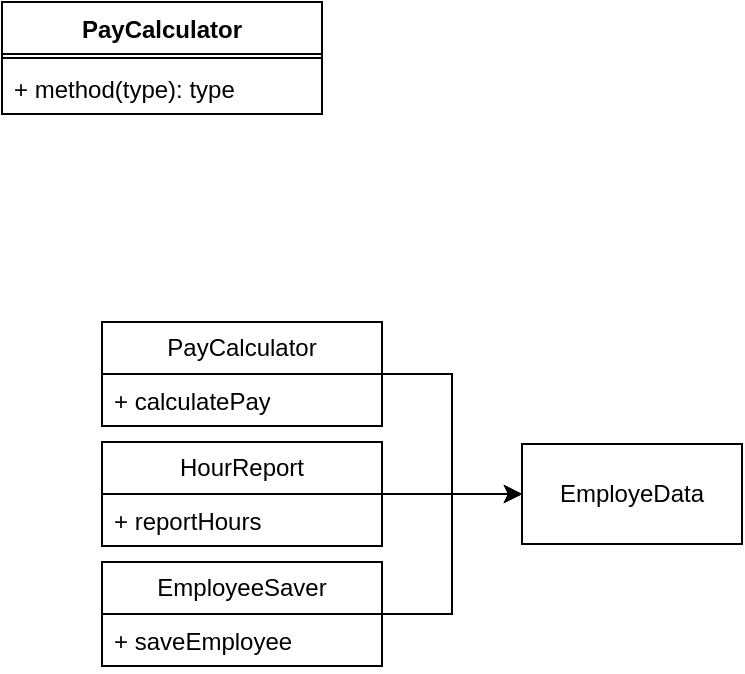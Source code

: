 <mxfile version="22.1.3" type="github">
  <diagram name="第 1 页" id="ZTxLwQjS0AlqHlBGh8bH">
    <mxGraphModel dx="775" dy="427" grid="1" gridSize="10" guides="1" tooltips="1" connect="1" arrows="1" fold="1" page="1" pageScale="1" pageWidth="827" pageHeight="1169" math="0" shadow="0">
      <root>
        <mxCell id="0" />
        <mxCell id="1" parent="0" />
        <mxCell id="6KBEkPDMhrmqV80OQAcQ-1" value="PayCalculator" style="swimlane;fontStyle=1;align=center;verticalAlign=top;childLayout=stackLayout;horizontal=1;startSize=26;horizontalStack=0;resizeParent=1;resizeParentMax=0;resizeLast=0;collapsible=1;marginBottom=0;whiteSpace=wrap;html=1;" vertex="1" parent="1">
          <mxGeometry x="120" y="160" width="160" height="56" as="geometry" />
        </mxCell>
        <mxCell id="6KBEkPDMhrmqV80OQAcQ-3" value="" style="line;strokeWidth=1;fillColor=none;align=left;verticalAlign=middle;spacingTop=-1;spacingLeft=3;spacingRight=3;rotatable=0;labelPosition=right;points=[];portConstraint=eastwest;strokeColor=inherit;" vertex="1" parent="6KBEkPDMhrmqV80OQAcQ-1">
          <mxGeometry y="26" width="160" height="4" as="geometry" />
        </mxCell>
        <mxCell id="6KBEkPDMhrmqV80OQAcQ-4" value="+ method(type): type" style="text;strokeColor=none;fillColor=none;align=left;verticalAlign=top;spacingLeft=4;spacingRight=4;overflow=hidden;rotatable=0;points=[[0,0.5],[1,0.5]];portConstraint=eastwest;whiteSpace=wrap;html=1;" vertex="1" parent="6KBEkPDMhrmqV80OQAcQ-1">
          <mxGeometry y="30" width="160" height="26" as="geometry" />
        </mxCell>
        <mxCell id="6KBEkPDMhrmqV80OQAcQ-15" style="edgeStyle=orthogonalEdgeStyle;rounded=0;orthogonalLoop=1;jettySize=auto;html=1;exitX=1;exitY=0.5;exitDx=0;exitDy=0;entryX=0;entryY=0.5;entryDx=0;entryDy=0;" edge="1" parent="1" source="6KBEkPDMhrmqV80OQAcQ-5" target="6KBEkPDMhrmqV80OQAcQ-14">
          <mxGeometry relative="1" as="geometry" />
        </mxCell>
        <mxCell id="6KBEkPDMhrmqV80OQAcQ-5" value="PayCalculator" style="swimlane;fontStyle=0;childLayout=stackLayout;horizontal=1;startSize=26;fillColor=none;horizontalStack=0;resizeParent=1;resizeParentMax=0;resizeLast=0;collapsible=1;marginBottom=0;whiteSpace=wrap;html=1;" vertex="1" parent="1">
          <mxGeometry x="170" y="320" width="140" height="52" as="geometry" />
        </mxCell>
        <mxCell id="6KBEkPDMhrmqV80OQAcQ-6" value="+ calculatePay" style="text;strokeColor=none;fillColor=none;align=left;verticalAlign=top;spacingLeft=4;spacingRight=4;overflow=hidden;rotatable=0;points=[[0,0.5],[1,0.5]];portConstraint=eastwest;whiteSpace=wrap;html=1;" vertex="1" parent="6KBEkPDMhrmqV80OQAcQ-5">
          <mxGeometry y="26" width="140" height="26" as="geometry" />
        </mxCell>
        <mxCell id="6KBEkPDMhrmqV80OQAcQ-16" style="edgeStyle=orthogonalEdgeStyle;rounded=0;orthogonalLoop=1;jettySize=auto;html=1;exitX=1;exitY=0.5;exitDx=0;exitDy=0;entryX=0;entryY=0.5;entryDx=0;entryDy=0;" edge="1" parent="1" source="6KBEkPDMhrmqV80OQAcQ-10" target="6KBEkPDMhrmqV80OQAcQ-14">
          <mxGeometry relative="1" as="geometry" />
        </mxCell>
        <mxCell id="6KBEkPDMhrmqV80OQAcQ-10" value="HourReport" style="swimlane;fontStyle=0;childLayout=stackLayout;horizontal=1;startSize=26;fillColor=none;horizontalStack=0;resizeParent=1;resizeParentMax=0;resizeLast=0;collapsible=1;marginBottom=0;whiteSpace=wrap;html=1;" vertex="1" parent="1">
          <mxGeometry x="170" y="380" width="140" height="52" as="geometry" />
        </mxCell>
        <mxCell id="6KBEkPDMhrmqV80OQAcQ-11" value="+ reportHours" style="text;strokeColor=none;fillColor=none;align=left;verticalAlign=top;spacingLeft=4;spacingRight=4;overflow=hidden;rotatable=0;points=[[0,0.5],[1,0.5]];portConstraint=eastwest;whiteSpace=wrap;html=1;" vertex="1" parent="6KBEkPDMhrmqV80OQAcQ-10">
          <mxGeometry y="26" width="140" height="26" as="geometry" />
        </mxCell>
        <mxCell id="6KBEkPDMhrmqV80OQAcQ-17" style="edgeStyle=orthogonalEdgeStyle;rounded=0;orthogonalLoop=1;jettySize=auto;html=1;exitX=1;exitY=0.5;exitDx=0;exitDy=0;entryX=0;entryY=0.5;entryDx=0;entryDy=0;" edge="1" parent="1" source="6KBEkPDMhrmqV80OQAcQ-12" target="6KBEkPDMhrmqV80OQAcQ-14">
          <mxGeometry relative="1" as="geometry" />
        </mxCell>
        <mxCell id="6KBEkPDMhrmqV80OQAcQ-12" value="EmployeeSaver" style="swimlane;fontStyle=0;childLayout=stackLayout;horizontal=1;startSize=26;fillColor=none;horizontalStack=0;resizeParent=1;resizeParentMax=0;resizeLast=0;collapsible=1;marginBottom=0;whiteSpace=wrap;html=1;" vertex="1" parent="1">
          <mxGeometry x="170" y="440" width="140" height="52" as="geometry" />
        </mxCell>
        <mxCell id="6KBEkPDMhrmqV80OQAcQ-13" value="+ saveEmployee" style="text;strokeColor=none;fillColor=none;align=left;verticalAlign=top;spacingLeft=4;spacingRight=4;overflow=hidden;rotatable=0;points=[[0,0.5],[1,0.5]];portConstraint=eastwest;whiteSpace=wrap;html=1;" vertex="1" parent="6KBEkPDMhrmqV80OQAcQ-12">
          <mxGeometry y="26" width="140" height="26" as="geometry" />
        </mxCell>
        <mxCell id="6KBEkPDMhrmqV80OQAcQ-14" value="EmployeData" style="html=1;whiteSpace=wrap;" vertex="1" parent="1">
          <mxGeometry x="380" y="381" width="110" height="50" as="geometry" />
        </mxCell>
      </root>
    </mxGraphModel>
  </diagram>
</mxfile>

